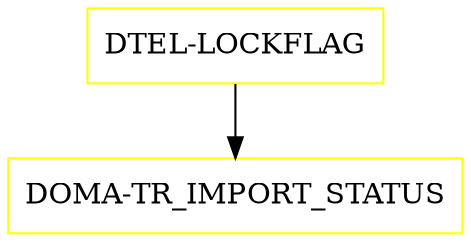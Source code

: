 digraph G {
  "DTEL-LOCKFLAG" [shape=box,color=yellow];
  "DOMA-TR_IMPORT_STATUS" [shape=box,color=yellow,URL="./DOMA_TR_IMPORT_STATUS.html"];
  "DTEL-LOCKFLAG" -> "DOMA-TR_IMPORT_STATUS";
}
